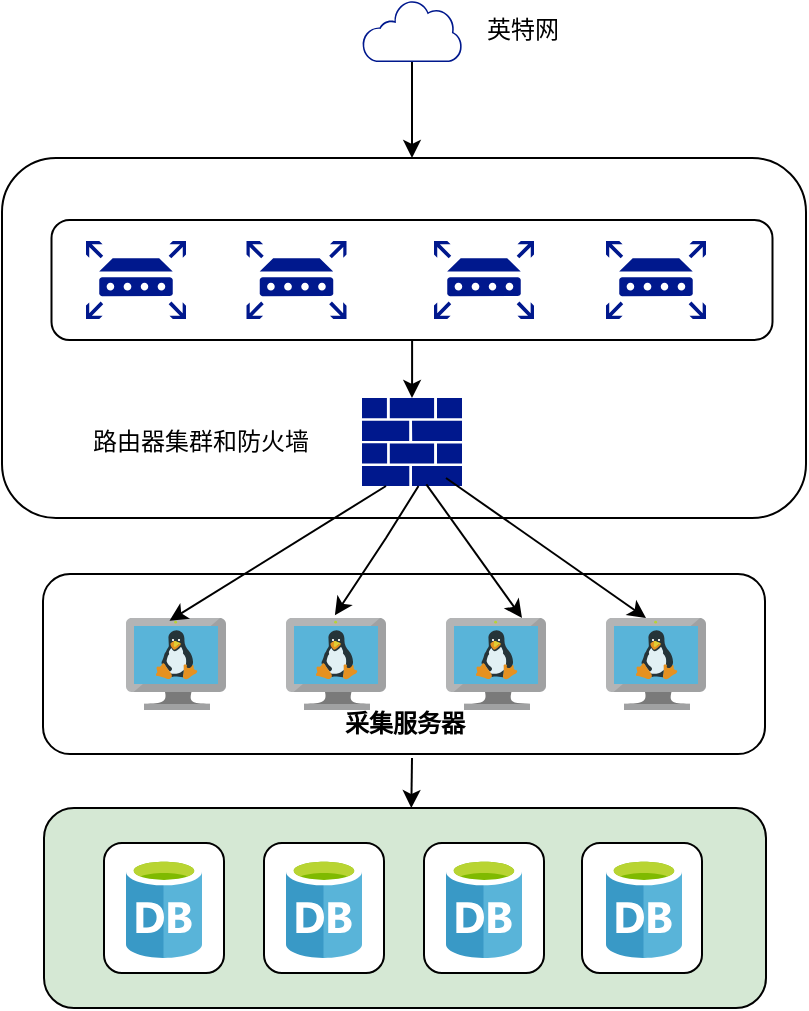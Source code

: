 <mxfile version="20.5.1" type="github">
  <diagram id="g-mqPrfWKP2ZAMvGr0hu" name="第 1 页">
    <mxGraphModel dx="996" dy="613" grid="1" gridSize="10" guides="1" tooltips="1" connect="1" arrows="1" fold="1" page="1" pageScale="1" pageWidth="827" pageHeight="1169" math="0" shadow="0">
      <root>
        <mxCell id="0" />
        <mxCell id="1" parent="0" />
        <mxCell id="TqTc9_N_YCVBkrjK69a_-20" value="" style="rounded=1;whiteSpace=wrap;html=1;fillColor=#d5e8d4;strokeColor=#000000;" vertex="1" parent="1">
          <mxGeometry x="159" y="455" width="361" height="100" as="geometry" />
        </mxCell>
        <mxCell id="TqTc9_N_YCVBkrjK69a_-53" value="" style="rounded=1;whiteSpace=wrap;html=1;strokeColor=#000000;" vertex="1" parent="1">
          <mxGeometry x="428" y="472.5" width="60" height="65" as="geometry" />
        </mxCell>
        <mxCell id="TqTc9_N_YCVBkrjK69a_-52" value="" style="rounded=1;whiteSpace=wrap;html=1;strokeColor=#000000;" vertex="1" parent="1">
          <mxGeometry x="349" y="472.5" width="60" height="65" as="geometry" />
        </mxCell>
        <mxCell id="TqTc9_N_YCVBkrjK69a_-51" value="" style="rounded=1;whiteSpace=wrap;html=1;strokeColor=#000000;" vertex="1" parent="1">
          <mxGeometry x="269" y="472.5" width="60" height="65" as="geometry" />
        </mxCell>
        <mxCell id="TqTc9_N_YCVBkrjK69a_-50" value="" style="rounded=1;whiteSpace=wrap;html=1;strokeColor=#000000;" vertex="1" parent="1">
          <mxGeometry x="189" y="472.5" width="60" height="65" as="geometry" />
        </mxCell>
        <mxCell id="TqTc9_N_YCVBkrjK69a_-44" value="" style="rounded=1;whiteSpace=wrap;html=1;" vertex="1" parent="1">
          <mxGeometry x="138" y="130" width="402" height="180" as="geometry" />
        </mxCell>
        <mxCell id="TqTc9_N_YCVBkrjK69a_-40" value="" style="edgeStyle=orthogonalEdgeStyle;rounded=0;orthogonalLoop=1;jettySize=auto;html=1;" edge="1" parent="1" source="TqTc9_N_YCVBkrjK69a_-33" target="TqTc9_N_YCVBkrjK69a_-17">
          <mxGeometry relative="1" as="geometry" />
        </mxCell>
        <mxCell id="TqTc9_N_YCVBkrjK69a_-33" value="" style="rounded=1;whiteSpace=wrap;html=1;" vertex="1" parent="1">
          <mxGeometry x="162.75" y="161" width="360.5" height="60" as="geometry" />
        </mxCell>
        <mxCell id="TqTc9_N_YCVBkrjK69a_-21" value="" style="rounded=1;whiteSpace=wrap;html=1;" vertex="1" parent="1">
          <mxGeometry x="158.5" y="338" width="361" height="90" as="geometry" />
        </mxCell>
        <mxCell id="TqTc9_N_YCVBkrjK69a_-3" value="" style="sketch=0;aspect=fixed;html=1;points=[];align=center;image;fontSize=12;image=img/lib/mscae/VM_Linux.svg;" vertex="1" parent="1">
          <mxGeometry x="280" y="360" width="50" height="46" as="geometry" />
        </mxCell>
        <mxCell id="TqTc9_N_YCVBkrjK69a_-4" value="" style="sketch=0;aspect=fixed;html=1;points=[];align=center;image;fontSize=12;image=img/lib/mscae/VM_Linux.svg;" vertex="1" parent="1">
          <mxGeometry x="360" y="360" width="50" height="46" as="geometry" />
        </mxCell>
        <mxCell id="TqTc9_N_YCVBkrjK69a_-5" value="" style="sketch=0;aspect=fixed;html=1;points=[];align=center;image;fontSize=12;image=img/lib/mscae/Database_General.svg;" vertex="1" parent="1">
          <mxGeometry x="200" y="480" width="38" height="50" as="geometry" />
        </mxCell>
        <mxCell id="TqTc9_N_YCVBkrjK69a_-10" value="" style="sketch=0;aspect=fixed;html=1;points=[];align=center;image;fontSize=12;image=img/lib/mscae/VM_Linux.svg;" vertex="1" parent="1">
          <mxGeometry x="200" y="360" width="50" height="46" as="geometry" />
        </mxCell>
        <mxCell id="TqTc9_N_YCVBkrjK69a_-11" value="" style="sketch=0;aspect=fixed;html=1;points=[];align=center;image;fontSize=12;image=img/lib/mscae/VM_Linux.svg;" vertex="1" parent="1">
          <mxGeometry x="440" y="360" width="50" height="46" as="geometry" />
        </mxCell>
        <mxCell id="TqTc9_N_YCVBkrjK69a_-12" value="" style="sketch=0;aspect=fixed;html=1;points=[];align=center;image;fontSize=12;image=img/lib/mscae/Database_General.svg;" vertex="1" parent="1">
          <mxGeometry x="280" y="480" width="38" height="50" as="geometry" />
        </mxCell>
        <mxCell id="TqTc9_N_YCVBkrjK69a_-13" value="" style="sketch=0;aspect=fixed;html=1;points=[];align=center;image;fontSize=12;image=img/lib/mscae/Database_General.svg;" vertex="1" parent="1">
          <mxGeometry x="360" y="480" width="38" height="50" as="geometry" />
        </mxCell>
        <mxCell id="TqTc9_N_YCVBkrjK69a_-14" value="" style="sketch=0;aspect=fixed;html=1;points=[];align=center;image;fontSize=12;image=img/lib/mscae/Database_General.svg;" vertex="1" parent="1">
          <mxGeometry x="440" y="480" width="38" height="50" as="geometry" />
        </mxCell>
        <mxCell id="TqTc9_N_YCVBkrjK69a_-34" value="" style="edgeStyle=orthogonalEdgeStyle;rounded=0;orthogonalLoop=1;jettySize=auto;html=1;" edge="1" parent="1" source="TqTc9_N_YCVBkrjK69a_-15">
          <mxGeometry relative="1" as="geometry">
            <mxPoint x="343" y="130" as="targetPoint" />
          </mxGeometry>
        </mxCell>
        <mxCell id="TqTc9_N_YCVBkrjK69a_-15" value="" style="sketch=0;aspect=fixed;pointerEvents=1;shadow=0;dashed=0;html=1;strokeColor=none;labelPosition=center;verticalLabelPosition=bottom;verticalAlign=top;align=center;fillColor=#00188D;shape=mxgraph.mscae.enterprise.internet_hollow" vertex="1" parent="1">
          <mxGeometry x="318" y="51" width="50" height="31" as="geometry" />
        </mxCell>
        <mxCell id="TqTc9_N_YCVBkrjK69a_-16" value="" style="sketch=0;aspect=fixed;pointerEvents=1;shadow=0;dashed=0;html=1;strokeColor=none;labelPosition=center;verticalLabelPosition=bottom;verticalAlign=top;align=center;fillColor=#00188D;shape=mxgraph.mscae.enterprise.router" vertex="1" parent="1">
          <mxGeometry x="180" y="171.5" width="50" height="39" as="geometry" />
        </mxCell>
        <mxCell id="TqTc9_N_YCVBkrjK69a_-17" value="" style="sketch=0;aspect=fixed;pointerEvents=1;shadow=0;dashed=0;html=1;strokeColor=none;labelPosition=center;verticalLabelPosition=bottom;verticalAlign=top;align=center;fillColor=#00188D;shape=mxgraph.mscae.enterprise.firewall" vertex="1" parent="1">
          <mxGeometry x="318" y="250" width="50" height="44" as="geometry" />
        </mxCell>
        <mxCell id="TqTc9_N_YCVBkrjK69a_-22" value="&lt;b&gt;采集服务器&lt;/b&gt;" style="text;html=1;align=center;verticalAlign=middle;resizable=0;points=[];autosize=1;strokeColor=none;fillColor=none;" vertex="1" parent="1">
          <mxGeometry x="299" y="398" width="80" height="30" as="geometry" />
        </mxCell>
        <mxCell id="TqTc9_N_YCVBkrjK69a_-28" value="" style="endArrow=classic;html=1;rounded=0;" edge="1" parent="1">
          <mxGeometry width="50" height="50" relative="1" as="geometry">
            <mxPoint x="360" y="290" as="sourcePoint" />
            <mxPoint x="460" y="360" as="targetPoint" />
          </mxGeometry>
        </mxCell>
        <mxCell id="TqTc9_N_YCVBkrjK69a_-29" value="" style="endArrow=classic;html=1;rounded=0;exitX=0.719;exitY=1.015;exitDx=0;exitDy=0;exitPerimeter=0;entryX=0.435;entryY=0.029;entryDx=0;entryDy=0;entryPerimeter=0;" edge="1" parent="1" target="TqTc9_N_YCVBkrjK69a_-10">
          <mxGeometry width="50" height="50" relative="1" as="geometry">
            <mxPoint x="330.0" y="294" as="sourcePoint" />
            <mxPoint x="230" y="374.67" as="targetPoint" />
          </mxGeometry>
        </mxCell>
        <mxCell id="TqTc9_N_YCVBkrjK69a_-30" value="" style="endArrow=classic;html=1;rounded=0;exitX=0.719;exitY=1.015;exitDx=0;exitDy=0;exitPerimeter=0;entryX=0.489;entryY=-0.029;entryDx=0;entryDy=0;entryPerimeter=0;" edge="1" parent="1" target="TqTc9_N_YCVBkrjK69a_-3">
          <mxGeometry width="50" height="50" relative="1" as="geometry">
            <mxPoint x="346.25" y="294" as="sourcePoint" />
            <mxPoint x="238" y="361.334" as="targetPoint" />
            <Array as="points">
              <mxPoint x="330" y="320" />
            </Array>
          </mxGeometry>
        </mxCell>
        <mxCell id="TqTc9_N_YCVBkrjK69a_-31" value="" style="endArrow=classic;html=1;rounded=0;exitX=0.643;exitY=0.981;exitDx=0;exitDy=0;exitPerimeter=0;" edge="1" parent="1" source="TqTc9_N_YCVBkrjK69a_-17">
          <mxGeometry width="50" height="50" relative="1" as="geometry">
            <mxPoint x="348" y="299" as="sourcePoint" />
            <mxPoint x="398" y="360" as="targetPoint" />
          </mxGeometry>
        </mxCell>
        <mxCell id="TqTc9_N_YCVBkrjK69a_-32" value="防火墙" style="text;html=1;align=center;verticalAlign=middle;resizable=0;points=[];autosize=1;strokeColor=none;fillColor=none;" vertex="1" parent="1">
          <mxGeometry x="243" y="257" width="60" height="30" as="geometry" />
        </mxCell>
        <mxCell id="TqTc9_N_YCVBkrjK69a_-35" value="英特网" style="text;html=1;align=center;verticalAlign=middle;resizable=0;points=[];autosize=1;strokeColor=none;fillColor=none;" vertex="1" parent="1">
          <mxGeometry x="368" y="51" width="60" height="30" as="geometry" />
        </mxCell>
        <mxCell id="TqTc9_N_YCVBkrjK69a_-37" value="" style="sketch=0;aspect=fixed;pointerEvents=1;shadow=0;dashed=0;html=1;strokeColor=none;labelPosition=center;verticalLabelPosition=bottom;verticalAlign=top;align=center;fillColor=#00188D;shape=mxgraph.mscae.enterprise.router" vertex="1" parent="1">
          <mxGeometry x="260.25" y="171.5" width="50" height="39" as="geometry" />
        </mxCell>
        <mxCell id="TqTc9_N_YCVBkrjK69a_-38" value="" style="sketch=0;aspect=fixed;pointerEvents=1;shadow=0;dashed=0;html=1;strokeColor=none;labelPosition=center;verticalLabelPosition=bottom;verticalAlign=top;align=center;fillColor=#00188D;shape=mxgraph.mscae.enterprise.router" vertex="1" parent="1">
          <mxGeometry x="354" y="171.5" width="50" height="39" as="geometry" />
        </mxCell>
        <mxCell id="TqTc9_N_YCVBkrjK69a_-39" value="" style="sketch=0;aspect=fixed;pointerEvents=1;shadow=0;dashed=0;html=1;strokeColor=none;labelPosition=center;verticalLabelPosition=bottom;verticalAlign=top;align=center;fillColor=#00188D;shape=mxgraph.mscae.enterprise.router" vertex="1" parent="1">
          <mxGeometry x="440" y="171.5" width="50" height="39" as="geometry" />
        </mxCell>
        <mxCell id="TqTc9_N_YCVBkrjK69a_-42" value="路由器集群和" style="text;html=1;align=center;verticalAlign=middle;resizable=0;points=[];autosize=1;strokeColor=none;fillColor=none;" vertex="1" parent="1">
          <mxGeometry x="169" y="257" width="100" height="30" as="geometry" />
        </mxCell>
        <mxCell id="TqTc9_N_YCVBkrjK69a_-48" value="" style="endArrow=classic;html=1;rounded=0;" edge="1" parent="1">
          <mxGeometry width="50" height="50" relative="1" as="geometry">
            <mxPoint x="343" y="430" as="sourcePoint" />
            <mxPoint x="342.66" y="455" as="targetPoint" />
          </mxGeometry>
        </mxCell>
      </root>
    </mxGraphModel>
  </diagram>
</mxfile>
